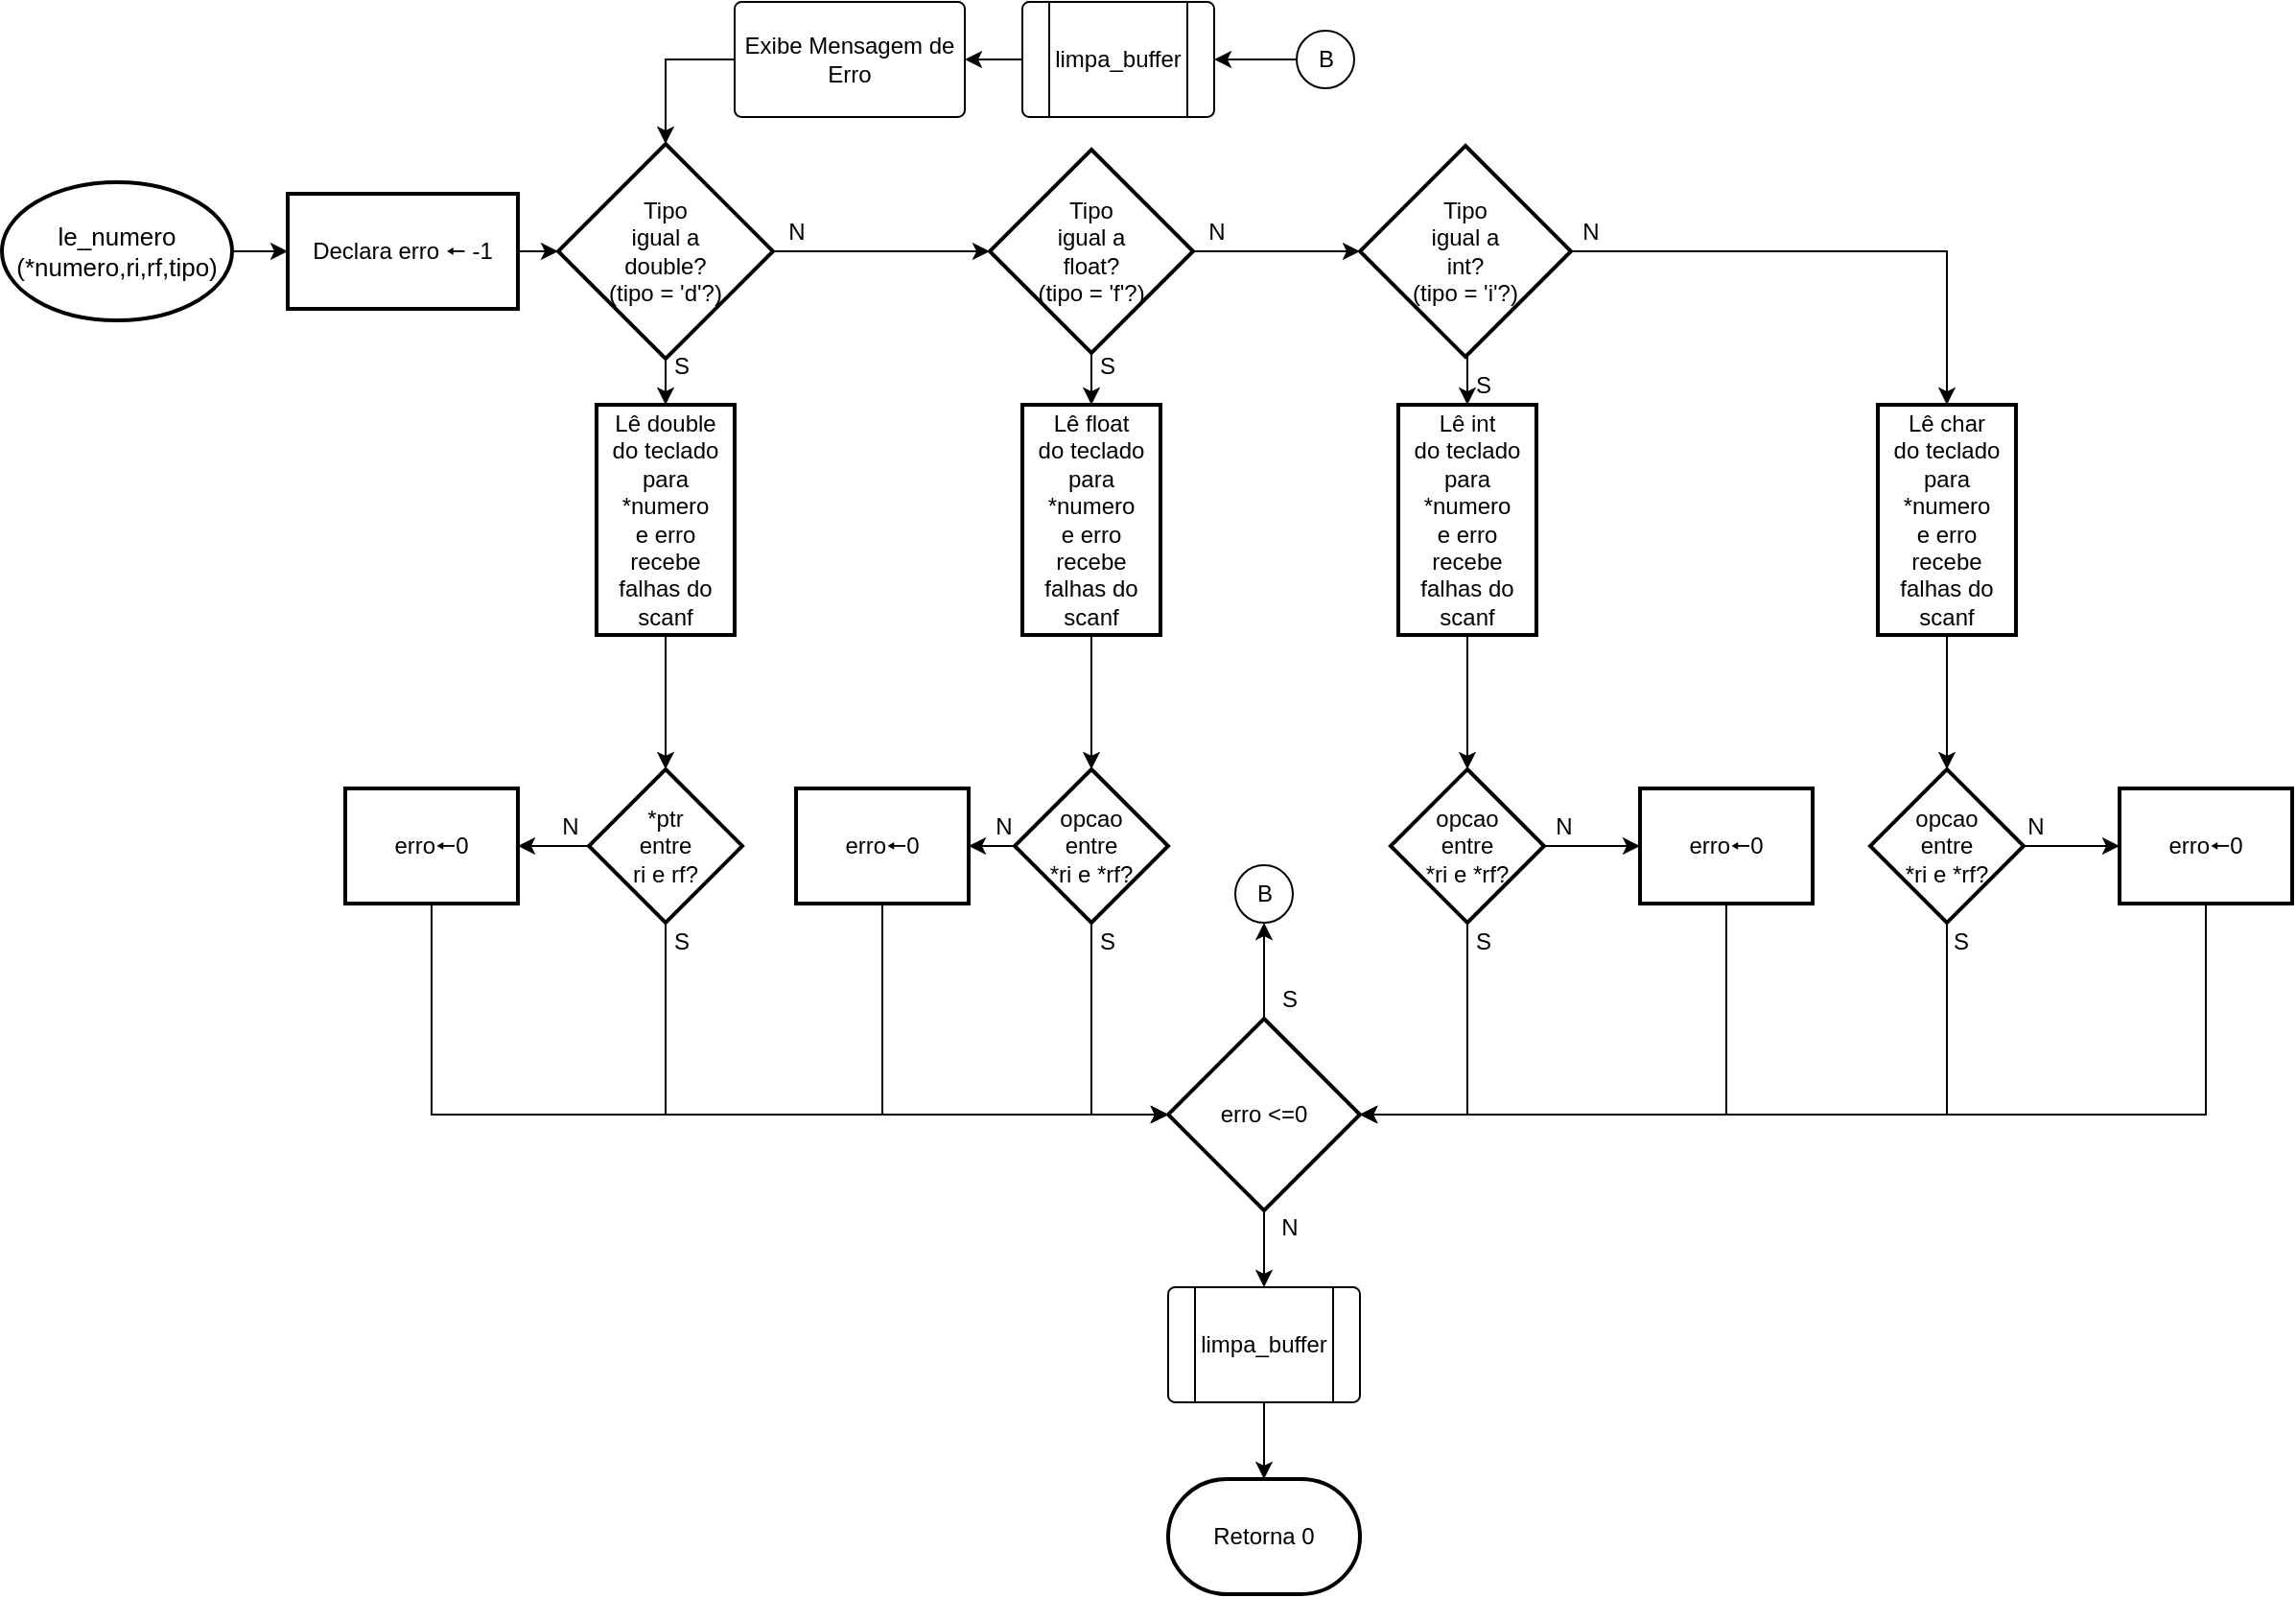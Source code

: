 <mxfile version="16.5.1" type="device"><diagram id="cbSAZNpWlRjWCPW3hMIS" name="Página-1"><mxGraphModel dx="3111" dy="316" grid="1" gridSize="10" guides="1" tooltips="1" connect="1" arrows="1" fold="1" page="1" pageScale="1" pageWidth="827" pageHeight="1169" math="0" shadow="0"><root><mxCell id="0"/><mxCell id="1" parent="0"/><mxCell id="B5iv0RODRomRkpO_UD2L-1" value="" style="edgeStyle=orthogonalEdgeStyle;rounded=0;orthogonalLoop=1;jettySize=auto;html=1;" parent="1" source="B5iv0RODRomRkpO_UD2L-2" target="B5iv0RODRomRkpO_UD2L-7" edge="1"><mxGeometry relative="1" as="geometry"/></mxCell><mxCell id="B5iv0RODRomRkpO_UD2L-2" value="le_numero&lt;br style=&quot;font-size: 13px;&quot;&gt;(*numero,ri,rf,tipo)" style="strokeWidth=2;html=1;shape=mxgraph.flowchart.start_1;whiteSpace=wrap;fontSize=13;" parent="1" vertex="1"><mxGeometry x="-1654" y="134" width="120" height="72" as="geometry"/></mxCell><mxCell id="B5iv0RODRomRkpO_UD2L-3" value="" style="edgeStyle=orthogonalEdgeStyle;rounded=0;orthogonalLoop=1;jettySize=auto;html=1;" parent="1" source="B5iv0RODRomRkpO_UD2L-5" target="B5iv0RODRomRkpO_UD2L-10" edge="1"><mxGeometry relative="1" as="geometry"/></mxCell><mxCell id="B5iv0RODRomRkpO_UD2L-4" style="edgeStyle=orthogonalEdgeStyle;rounded=0;orthogonalLoop=1;jettySize=auto;html=1;exitX=0.5;exitY=1;exitDx=0;exitDy=0;entryX=0.5;entryY=0;entryDx=0;entryDy=0;" parent="1" source="B5iv0RODRomRkpO_UD2L-5" target="B5iv0RODRomRkpO_UD2L-17" edge="1"><mxGeometry relative="1" as="geometry"/></mxCell><mxCell id="B5iv0RODRomRkpO_UD2L-5" value="Tipo&lt;br&gt;igual a&lt;br&gt;float?&lt;br&gt;(&lt;span&gt;tipo = 'f'?&lt;/span&gt;)" style="rhombus;whiteSpace=wrap;html=1;strokeWidth=2;" parent="1" vertex="1"><mxGeometry x="-1139" y="117" width="106" height="106" as="geometry"/></mxCell><mxCell id="B5iv0RODRomRkpO_UD2L-6" style="edgeStyle=orthogonalEdgeStyle;rounded=0;orthogonalLoop=1;jettySize=auto;html=1;exitX=1;exitY=0.5;exitDx=0;exitDy=0;entryX=0;entryY=0.5;entryDx=0;entryDy=0;" parent="1" source="B5iv0RODRomRkpO_UD2L-7" target="B5iv0RODRomRkpO_UD2L-13" edge="1"><mxGeometry relative="1" as="geometry"/></mxCell><mxCell id="B5iv0RODRomRkpO_UD2L-7" value="Declara erro 🠔&amp;nbsp;-1" style="whiteSpace=wrap;html=1;strokeWidth=2;" parent="1" vertex="1"><mxGeometry x="-1505" y="140" width="120" height="60" as="geometry"/></mxCell><mxCell id="B5iv0RODRomRkpO_UD2L-8" style="edgeStyle=orthogonalEdgeStyle;rounded=0;orthogonalLoop=1;jettySize=auto;html=1;exitX=0.5;exitY=1;exitDx=0;exitDy=0;entryX=0.5;entryY=0;entryDx=0;entryDy=0;" parent="1" source="B5iv0RODRomRkpO_UD2L-10" target="B5iv0RODRomRkpO_UD2L-19" edge="1"><mxGeometry relative="1" as="geometry"/></mxCell><mxCell id="B5iv0RODRomRkpO_UD2L-9" style="edgeStyle=orthogonalEdgeStyle;rounded=0;orthogonalLoop=1;jettySize=auto;html=1;exitX=1;exitY=0.5;exitDx=0;exitDy=0;entryX=0.5;entryY=0;entryDx=0;entryDy=0;" parent="1" source="B5iv0RODRomRkpO_UD2L-10" target="B5iv0RODRomRkpO_UD2L-21" edge="1"><mxGeometry relative="1" as="geometry"/></mxCell><mxCell id="B5iv0RODRomRkpO_UD2L-10" value="Tipo&lt;br&gt;igual a&lt;br&gt;int?&lt;br&gt;(&lt;span&gt;tipo = 'i'?&lt;/span&gt;)" style="rhombus;whiteSpace=wrap;html=1;strokeWidth=2;" parent="1" vertex="1"><mxGeometry x="-946" y="115" width="110" height="110" as="geometry"/></mxCell><mxCell id="B5iv0RODRomRkpO_UD2L-11" style="edgeStyle=orthogonalEdgeStyle;rounded=0;orthogonalLoop=1;jettySize=auto;html=1;exitX=1;exitY=0.5;exitDx=0;exitDy=0;entryX=0;entryY=0.5;entryDx=0;entryDy=0;" parent="1" source="B5iv0RODRomRkpO_UD2L-13" target="B5iv0RODRomRkpO_UD2L-5" edge="1"><mxGeometry relative="1" as="geometry"/></mxCell><mxCell id="B5iv0RODRomRkpO_UD2L-12" value="" style="edgeStyle=orthogonalEdgeStyle;rounded=0;orthogonalLoop=1;jettySize=auto;html=1;" parent="1" source="B5iv0RODRomRkpO_UD2L-13" target="B5iv0RODRomRkpO_UD2L-15" edge="1"><mxGeometry relative="1" as="geometry"/></mxCell><mxCell id="B5iv0RODRomRkpO_UD2L-13" value="Tipo&lt;br&gt;igual a&lt;br&gt;double?&lt;br&gt;(tipo = 'd'?)" style="rhombus;whiteSpace=wrap;html=1;strokeWidth=2;" parent="1" vertex="1"><mxGeometry x="-1364" y="114" width="112" height="112" as="geometry"/></mxCell><mxCell id="B5iv0RODRomRkpO_UD2L-14" style="edgeStyle=orthogonalEdgeStyle;rounded=0;orthogonalLoop=1;jettySize=auto;html=1;exitX=0.5;exitY=1;exitDx=0;exitDy=0;entryX=0.5;entryY=0;entryDx=0;entryDy=0;" parent="1" source="B5iv0RODRomRkpO_UD2L-15" target="B5iv0RODRomRkpO_UD2L-29" edge="1"><mxGeometry relative="1" as="geometry"/></mxCell><mxCell id="B5iv0RODRomRkpO_UD2L-15" value="Lê double&lt;br&gt;do teclado&lt;br&gt;para *numero&lt;br&gt;e erro recebe falhas do scanf" style="whiteSpace=wrap;html=1;strokeWidth=2;" parent="1" vertex="1"><mxGeometry x="-1344" y="250" width="72" height="120" as="geometry"/></mxCell><mxCell id="B5iv0RODRomRkpO_UD2L-16" style="edgeStyle=orthogonalEdgeStyle;rounded=0;orthogonalLoop=1;jettySize=auto;html=1;exitX=0.5;exitY=1;exitDx=0;exitDy=0;entryX=0.5;entryY=0;entryDx=0;entryDy=0;" parent="1" source="B5iv0RODRomRkpO_UD2L-17" target="B5iv0RODRomRkpO_UD2L-36" edge="1"><mxGeometry relative="1" as="geometry"/></mxCell><mxCell id="B5iv0RODRomRkpO_UD2L-17" value="Lê float&lt;br&gt;do teclado&lt;br&gt;para *numero&lt;br&gt;e erro recebe falhas do scanf" style="whiteSpace=wrap;html=1;strokeWidth=2;" parent="1" vertex="1"><mxGeometry x="-1122" y="250" width="72" height="120" as="geometry"/></mxCell><mxCell id="B5iv0RODRomRkpO_UD2L-18" style="edgeStyle=orthogonalEdgeStyle;rounded=0;orthogonalLoop=1;jettySize=auto;html=1;exitX=0.5;exitY=1;exitDx=0;exitDy=0;entryX=0.5;entryY=0;entryDx=0;entryDy=0;" parent="1" source="B5iv0RODRomRkpO_UD2L-19" target="B5iv0RODRomRkpO_UD2L-41" edge="1"><mxGeometry relative="1" as="geometry"/></mxCell><mxCell id="B5iv0RODRomRkpO_UD2L-19" value="Lê int&lt;br&gt;do teclado&lt;br&gt;para *numero&lt;br&gt;e erro recebe falhas do scanf" style="whiteSpace=wrap;html=1;strokeWidth=2;" parent="1" vertex="1"><mxGeometry x="-926" y="250" width="72" height="120" as="geometry"/></mxCell><mxCell id="B5iv0RODRomRkpO_UD2L-20" style="edgeStyle=orthogonalEdgeStyle;rounded=0;orthogonalLoop=1;jettySize=auto;html=1;exitX=0.5;exitY=1;exitDx=0;exitDy=0;entryX=0.5;entryY=0;entryDx=0;entryDy=0;" parent="1" source="B5iv0RODRomRkpO_UD2L-21" target="B5iv0RODRomRkpO_UD2L-46" edge="1"><mxGeometry relative="1" as="geometry"/></mxCell><mxCell id="B5iv0RODRomRkpO_UD2L-21" value="Lê char&lt;br&gt;do teclado&lt;br&gt;para *numero&lt;br&gt;e erro recebe falhas do scanf" style="whiteSpace=wrap;html=1;strokeWidth=2;" parent="1" vertex="1"><mxGeometry x="-676" y="250" width="72" height="120" as="geometry"/></mxCell><mxCell id="B5iv0RODRomRkpO_UD2L-22" value="N" style="text;html=1;align=center;verticalAlign=middle;resizable=0;points=[];autosize=1;strokeColor=none;fillColor=none;" parent="1" vertex="1"><mxGeometry x="-1250" y="150" width="20" height="20" as="geometry"/></mxCell><mxCell id="B5iv0RODRomRkpO_UD2L-23" value="N" style="text;html=1;align=center;verticalAlign=middle;resizable=0;points=[];autosize=1;strokeColor=none;fillColor=none;" parent="1" vertex="1"><mxGeometry x="-1031" y="150" width="20" height="20" as="geometry"/></mxCell><mxCell id="B5iv0RODRomRkpO_UD2L-24" value="S" style="text;html=1;align=center;verticalAlign=middle;resizable=0;points=[];autosize=1;strokeColor=none;fillColor=none;" parent="1" vertex="1"><mxGeometry x="-1310" y="220" width="20" height="20" as="geometry"/></mxCell><mxCell id="B5iv0RODRomRkpO_UD2L-25" value="S" style="text;html=1;align=center;verticalAlign=middle;resizable=0;points=[];autosize=1;strokeColor=none;fillColor=none;" parent="1" vertex="1"><mxGeometry x="-1088" y="220" width="20" height="20" as="geometry"/></mxCell><mxCell id="B5iv0RODRomRkpO_UD2L-26" value="S" style="text;html=1;align=center;verticalAlign=middle;resizable=0;points=[];autosize=1;strokeColor=none;fillColor=none;" parent="1" vertex="1"><mxGeometry x="-892" y="230" width="20" height="20" as="geometry"/></mxCell><mxCell id="B5iv0RODRomRkpO_UD2L-27" style="edgeStyle=orthogonalEdgeStyle;rounded=0;orthogonalLoop=1;jettySize=auto;html=1;exitX=0.5;exitY=1;exitDx=0;exitDy=0;entryX=0;entryY=0.5;entryDx=0;entryDy=0;entryPerimeter=0;" parent="1" source="B5iv0RODRomRkpO_UD2L-29" target="B5iv0RODRomRkpO_UD2L-61" edge="1"><mxGeometry relative="1" as="geometry"/></mxCell><mxCell id="B5iv0RODRomRkpO_UD2L-28" style="edgeStyle=orthogonalEdgeStyle;rounded=0;orthogonalLoop=1;jettySize=auto;html=1;exitX=0;exitY=0.5;exitDx=0;exitDy=0;entryX=1;entryY=0.5;entryDx=0;entryDy=0;" parent="1" source="B5iv0RODRomRkpO_UD2L-29" target="B5iv0RODRomRkpO_UD2L-31" edge="1"><mxGeometry relative="1" as="geometry"/></mxCell><mxCell id="B5iv0RODRomRkpO_UD2L-29" value="*ptr&lt;br&gt;entre&lt;br&gt;ri e rf?" style="rhombus;whiteSpace=wrap;html=1;strokeWidth=2;" parent="1" vertex="1"><mxGeometry x="-1348" y="440" width="80" height="80" as="geometry"/></mxCell><mxCell id="B5iv0RODRomRkpO_UD2L-30" style="edgeStyle=orthogonalEdgeStyle;rounded=0;orthogonalLoop=1;jettySize=auto;html=1;exitX=0.5;exitY=1;exitDx=0;exitDy=0;entryX=0;entryY=0.5;entryDx=0;entryDy=0;entryPerimeter=0;" parent="1" source="B5iv0RODRomRkpO_UD2L-31" target="B5iv0RODRomRkpO_UD2L-61" edge="1"><mxGeometry relative="1" as="geometry"/></mxCell><mxCell id="B5iv0RODRomRkpO_UD2L-31" value="erro🠔0" style="whiteSpace=wrap;html=1;strokeWidth=2;" parent="1" vertex="1"><mxGeometry x="-1475" y="450" width="90" height="60" as="geometry"/></mxCell><mxCell id="B5iv0RODRomRkpO_UD2L-32" style="edgeStyle=orthogonalEdgeStyle;rounded=0;orthogonalLoop=1;jettySize=auto;html=1;exitX=0.5;exitY=1;exitDx=0;exitDy=0;entryX=0;entryY=0.5;entryDx=0;entryDy=0;entryPerimeter=0;" parent="1" source="B5iv0RODRomRkpO_UD2L-33" target="B5iv0RODRomRkpO_UD2L-61" edge="1"><mxGeometry relative="1" as="geometry"/></mxCell><mxCell id="B5iv0RODRomRkpO_UD2L-33" value="erro🠔0" style="whiteSpace=wrap;html=1;strokeWidth=2;" parent="1" vertex="1"><mxGeometry x="-1240" y="450" width="90" height="60" as="geometry"/></mxCell><mxCell id="B5iv0RODRomRkpO_UD2L-34" style="edgeStyle=orthogonalEdgeStyle;rounded=0;orthogonalLoop=1;jettySize=auto;html=1;exitX=0.5;exitY=1;exitDx=0;exitDy=0;entryX=0;entryY=0.5;entryDx=0;entryDy=0;entryPerimeter=0;" parent="1" source="B5iv0RODRomRkpO_UD2L-36" target="B5iv0RODRomRkpO_UD2L-61" edge="1"><mxGeometry relative="1" as="geometry"/></mxCell><mxCell id="B5iv0RODRomRkpO_UD2L-35" style="edgeStyle=orthogonalEdgeStyle;rounded=0;orthogonalLoop=1;jettySize=auto;html=1;exitX=0;exitY=0.5;exitDx=0;exitDy=0;entryX=1;entryY=0.5;entryDx=0;entryDy=0;" parent="1" source="B5iv0RODRomRkpO_UD2L-36" target="B5iv0RODRomRkpO_UD2L-33" edge="1"><mxGeometry relative="1" as="geometry"/></mxCell><mxCell id="B5iv0RODRomRkpO_UD2L-36" value="opcao &lt;br&gt;entre&lt;br&gt;*ri e *rf?" style="rhombus;whiteSpace=wrap;html=1;strokeWidth=2;" parent="1" vertex="1"><mxGeometry x="-1126" y="440" width="80" height="80" as="geometry"/></mxCell><mxCell id="B5iv0RODRomRkpO_UD2L-37" style="edgeStyle=orthogonalEdgeStyle;rounded=0;orthogonalLoop=1;jettySize=auto;html=1;exitX=0.5;exitY=1;exitDx=0;exitDy=0;entryX=1;entryY=0.5;entryDx=0;entryDy=0;entryPerimeter=0;" parent="1" source="B5iv0RODRomRkpO_UD2L-38" target="B5iv0RODRomRkpO_UD2L-61" edge="1"><mxGeometry relative="1" as="geometry"/></mxCell><mxCell id="B5iv0RODRomRkpO_UD2L-38" value="erro🠔0" style="whiteSpace=wrap;html=1;strokeWidth=2;" parent="1" vertex="1"><mxGeometry x="-800" y="450" width="90" height="60" as="geometry"/></mxCell><mxCell id="B5iv0RODRomRkpO_UD2L-39" style="edgeStyle=orthogonalEdgeStyle;rounded=0;orthogonalLoop=1;jettySize=auto;html=1;exitX=0.5;exitY=1;exitDx=0;exitDy=0;entryX=1;entryY=0.5;entryDx=0;entryDy=0;entryPerimeter=0;" parent="1" source="B5iv0RODRomRkpO_UD2L-41" target="B5iv0RODRomRkpO_UD2L-61" edge="1"><mxGeometry relative="1" as="geometry"/></mxCell><mxCell id="B5iv0RODRomRkpO_UD2L-40" style="edgeStyle=orthogonalEdgeStyle;rounded=0;orthogonalLoop=1;jettySize=auto;html=1;exitX=1;exitY=0.5;exitDx=0;exitDy=0;entryX=0;entryY=0.5;entryDx=0;entryDy=0;" parent="1" source="B5iv0RODRomRkpO_UD2L-41" target="B5iv0RODRomRkpO_UD2L-38" edge="1"><mxGeometry relative="1" as="geometry"/></mxCell><mxCell id="B5iv0RODRomRkpO_UD2L-41" value="opcao &lt;br&gt;entre&lt;br&gt;*ri e *rf?" style="rhombus;whiteSpace=wrap;html=1;strokeWidth=2;" parent="1" vertex="1"><mxGeometry x="-930" y="440" width="80" height="80" as="geometry"/></mxCell><mxCell id="B5iv0RODRomRkpO_UD2L-42" style="edgeStyle=orthogonalEdgeStyle;rounded=0;orthogonalLoop=1;jettySize=auto;html=1;exitX=0.5;exitY=1;exitDx=0;exitDy=0;entryX=1;entryY=0.5;entryDx=0;entryDy=0;entryPerimeter=0;" parent="1" source="B5iv0RODRomRkpO_UD2L-43" target="B5iv0RODRomRkpO_UD2L-61" edge="1"><mxGeometry relative="1" as="geometry"/></mxCell><mxCell id="B5iv0RODRomRkpO_UD2L-43" value="erro🠔0" style="whiteSpace=wrap;html=1;strokeWidth=2;" parent="1" vertex="1"><mxGeometry x="-550" y="450" width="90" height="60" as="geometry"/></mxCell><mxCell id="B5iv0RODRomRkpO_UD2L-44" style="edgeStyle=orthogonalEdgeStyle;rounded=0;orthogonalLoop=1;jettySize=auto;html=1;exitX=0.5;exitY=1;exitDx=0;exitDy=0;entryX=1;entryY=0.5;entryDx=0;entryDy=0;entryPerimeter=0;" parent="1" source="B5iv0RODRomRkpO_UD2L-46" target="B5iv0RODRomRkpO_UD2L-61" edge="1"><mxGeometry relative="1" as="geometry"/></mxCell><mxCell id="B5iv0RODRomRkpO_UD2L-45" style="edgeStyle=orthogonalEdgeStyle;rounded=0;orthogonalLoop=1;jettySize=auto;html=1;exitX=1;exitY=0.5;exitDx=0;exitDy=0;entryX=0;entryY=0.5;entryDx=0;entryDy=0;" parent="1" source="B5iv0RODRomRkpO_UD2L-46" target="B5iv0RODRomRkpO_UD2L-43" edge="1"><mxGeometry relative="1" as="geometry"/></mxCell><mxCell id="B5iv0RODRomRkpO_UD2L-46" value="opcao &lt;br&gt;entre&lt;br&gt;*ri e *rf?" style="rhombus;whiteSpace=wrap;html=1;strokeWidth=2;" parent="1" vertex="1"><mxGeometry x="-680" y="440" width="80" height="80" as="geometry"/></mxCell><mxCell id="B5iv0RODRomRkpO_UD2L-47" value="N" style="text;html=1;align=center;verticalAlign=middle;resizable=0;points=[];autosize=1;strokeColor=none;fillColor=none;" parent="1" vertex="1"><mxGeometry x="-836" y="150" width="20" height="20" as="geometry"/></mxCell><mxCell id="B5iv0RODRomRkpO_UD2L-48" value="Retorna 0" style="strokeWidth=2;html=1;shape=mxgraph.flowchart.terminator;whiteSpace=wrap;" parent="1" vertex="1"><mxGeometry x="-1046" y="810" width="100" height="60" as="geometry"/></mxCell><mxCell id="B5iv0RODRomRkpO_UD2L-49" value="S" style="text;html=1;align=center;verticalAlign=middle;resizable=0;points=[];autosize=1;strokeColor=none;fillColor=none;" parent="1" vertex="1"><mxGeometry x="-1310" y="520" width="20" height="20" as="geometry"/></mxCell><mxCell id="B5iv0RODRomRkpO_UD2L-50" value="S" style="text;html=1;align=center;verticalAlign=middle;resizable=0;points=[];autosize=1;strokeColor=none;fillColor=none;" parent="1" vertex="1"><mxGeometry x="-1088" y="520" width="20" height="20" as="geometry"/></mxCell><mxCell id="B5iv0RODRomRkpO_UD2L-51" value="S" style="text;html=1;align=center;verticalAlign=middle;resizable=0;points=[];autosize=1;strokeColor=none;fillColor=none;" parent="1" vertex="1"><mxGeometry x="-892" y="520" width="20" height="20" as="geometry"/></mxCell><mxCell id="B5iv0RODRomRkpO_UD2L-52" value="S" style="text;html=1;align=center;verticalAlign=middle;resizable=0;points=[];autosize=1;strokeColor=none;fillColor=none;" parent="1" vertex="1"><mxGeometry x="-643" y="520" width="20" height="20" as="geometry"/></mxCell><mxCell id="B5iv0RODRomRkpO_UD2L-53" value="N" style="text;html=1;align=center;verticalAlign=middle;resizable=0;points=[];autosize=1;strokeColor=none;fillColor=none;" parent="1" vertex="1"><mxGeometry x="-604" y="460" width="20" height="20" as="geometry"/></mxCell><mxCell id="B5iv0RODRomRkpO_UD2L-54" value="N" style="text;html=1;align=center;verticalAlign=middle;resizable=0;points=[];autosize=1;strokeColor=none;fillColor=none;" parent="1" vertex="1"><mxGeometry x="-850" y="460" width="20" height="20" as="geometry"/></mxCell><mxCell id="B5iv0RODRomRkpO_UD2L-55" value="N" style="text;html=1;align=center;verticalAlign=middle;resizable=0;points=[];autosize=1;strokeColor=none;fillColor=none;" parent="1" vertex="1"><mxGeometry x="-1142" y="460" width="20" height="20" as="geometry"/></mxCell><mxCell id="B5iv0RODRomRkpO_UD2L-56" value="N" style="text;html=1;align=center;verticalAlign=middle;resizable=0;points=[];autosize=1;strokeColor=none;fillColor=none;" parent="1" vertex="1"><mxGeometry x="-1368" y="460" width="20" height="20" as="geometry"/></mxCell><mxCell id="B5iv0RODRomRkpO_UD2L-57" style="edgeStyle=orthogonalEdgeStyle;rounded=0;orthogonalLoop=1;jettySize=auto;html=1;exitX=0.5;exitY=1;exitDx=0;exitDy=0;entryX=0.5;entryY=0;entryDx=0;entryDy=0;entryPerimeter=0;" parent="1" source="B5iv0RODRomRkpO_UD2L-58" target="B5iv0RODRomRkpO_UD2L-48" edge="1"><mxGeometry relative="1" as="geometry"/></mxCell><mxCell id="B5iv0RODRomRkpO_UD2L-58" value="limpa_buffer" style="verticalLabelPosition=middle;verticalAlign=middle;html=1;shape=process;whiteSpace=wrap;rounded=1;size=0.14;arcSize=6;labelPosition=center;align=center;" parent="1" vertex="1"><mxGeometry x="-1046" y="710" width="100" height="60" as="geometry"/></mxCell><mxCell id="B5iv0RODRomRkpO_UD2L-59" style="edgeStyle=orthogonalEdgeStyle;rounded=0;orthogonalLoop=1;jettySize=auto;html=1;exitX=0.5;exitY=1;exitDx=0;exitDy=0;exitPerimeter=0;entryX=0.5;entryY=0;entryDx=0;entryDy=0;" parent="1" source="B5iv0RODRomRkpO_UD2L-61" target="B5iv0RODRomRkpO_UD2L-58" edge="1"><mxGeometry relative="1" as="geometry"/></mxCell><mxCell id="B5iv0RODRomRkpO_UD2L-60" style="edgeStyle=orthogonalEdgeStyle;rounded=0;orthogonalLoop=1;jettySize=auto;html=1;exitX=0.5;exitY=0;exitDx=0;exitDy=0;exitPerimeter=0;entryX=0.5;entryY=1;entryDx=0;entryDy=0;entryPerimeter=0;" parent="1" source="B5iv0RODRomRkpO_UD2L-61" target="B5iv0RODRomRkpO_UD2L-63" edge="1"><mxGeometry relative="1" as="geometry"/></mxCell><mxCell id="B5iv0RODRomRkpO_UD2L-61" value="erro &amp;lt;=0" style="strokeWidth=2;html=1;shape=mxgraph.flowchart.decision;whiteSpace=wrap;" parent="1" vertex="1"><mxGeometry x="-1046" y="570" width="100" height="100" as="geometry"/></mxCell><mxCell id="B5iv0RODRomRkpO_UD2L-62" value="S" style="text;html=1;align=center;verticalAlign=middle;resizable=0;points=[];autosize=1;strokeColor=none;fillColor=none;" parent="1" vertex="1"><mxGeometry x="-993" y="550" width="20" height="20" as="geometry"/></mxCell><mxCell id="B5iv0RODRomRkpO_UD2L-63" value="B" style="verticalLabelPosition=middle;verticalAlign=middle;html=1;shape=mxgraph.flowchart.on-page_reference;labelPosition=center;align=center;" parent="1" vertex="1"><mxGeometry x="-1011" y="490" width="30" height="30" as="geometry"/></mxCell><mxCell id="B5iv0RODRomRkpO_UD2L-64" value="N" style="text;html=1;align=center;verticalAlign=middle;resizable=0;points=[];autosize=1;strokeColor=none;fillColor=none;" parent="1" vertex="1"><mxGeometry x="-993" y="669" width="20" height="20" as="geometry"/></mxCell><mxCell id="B5iv0RODRomRkpO_UD2L-65" style="edgeStyle=orthogonalEdgeStyle;rounded=0;orthogonalLoop=1;jettySize=auto;html=1;exitX=0;exitY=0.5;exitDx=0;exitDy=0;exitPerimeter=0;entryX=1;entryY=0.5;entryDx=0;entryDy=0;" parent="1" source="B5iv0RODRomRkpO_UD2L-66" target="B5iv0RODRomRkpO_UD2L-68" edge="1"><mxGeometry relative="1" as="geometry"/></mxCell><mxCell id="B5iv0RODRomRkpO_UD2L-66" value="B" style="verticalLabelPosition=middle;verticalAlign=middle;html=1;shape=mxgraph.flowchart.on-page_reference;labelPosition=center;align=center;" parent="1" vertex="1"><mxGeometry x="-979" y="55" width="30" height="30" as="geometry"/></mxCell><mxCell id="B5iv0RODRomRkpO_UD2L-67" style="edgeStyle=orthogonalEdgeStyle;rounded=0;orthogonalLoop=1;jettySize=auto;html=1;exitX=0;exitY=0.5;exitDx=0;exitDy=0;entryX=1;entryY=0.5;entryDx=0;entryDy=0;" parent="1" source="B5iv0RODRomRkpO_UD2L-68" target="B5iv0RODRomRkpO_UD2L-70" edge="1"><mxGeometry relative="1" as="geometry"/></mxCell><mxCell id="B5iv0RODRomRkpO_UD2L-68" value="limpa_buffer" style="verticalLabelPosition=middle;verticalAlign=middle;html=1;shape=process;whiteSpace=wrap;rounded=1;size=0.14;arcSize=6;labelPosition=center;align=center;" parent="1" vertex="1"><mxGeometry x="-1122" y="40" width="100" height="60" as="geometry"/></mxCell><mxCell id="B5iv0RODRomRkpO_UD2L-69" style="edgeStyle=orthogonalEdgeStyle;rounded=0;orthogonalLoop=1;jettySize=auto;html=1;exitX=0;exitY=0.5;exitDx=0;exitDy=0;entryX=0.5;entryY=0;entryDx=0;entryDy=0;" parent="1" source="B5iv0RODRomRkpO_UD2L-70" target="B5iv0RODRomRkpO_UD2L-13" edge="1"><mxGeometry relative="1" as="geometry"/></mxCell><mxCell id="B5iv0RODRomRkpO_UD2L-70" value="Exibe Mensagem de Erro" style="whiteSpace=wrap;html=1;rounded=1;arcSize=6;" parent="1" vertex="1"><mxGeometry x="-1272" y="40" width="120" height="60" as="geometry"/></mxCell></root></mxGraphModel></diagram></mxfile>